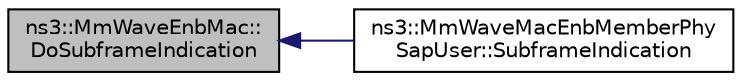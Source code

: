 digraph "ns3::MmWaveEnbMac::DoSubframeIndication"
{
  edge [fontname="Helvetica",fontsize="10",labelfontname="Helvetica",labelfontsize="10"];
  node [fontname="Helvetica",fontsize="10",shape=record];
  rankdir="LR";
  Node1 [label="ns3::MmWaveEnbMac::\lDoSubframeIndication",height=0.2,width=0.4,color="black", fillcolor="grey75", style="filled", fontcolor="black"];
  Node1 -> Node2 [dir="back",color="midnightblue",fontsize="10",style="solid"];
  Node2 [label="ns3::MmWaveMacEnbMemberPhy\lSapUser::SubframeIndication",height=0.2,width=0.4,color="black", fillcolor="white", style="filled",URL="$d1/d7b/classns3_1_1MmWaveMacEnbMemberPhySapUser.html#aa392156bf90b506ced929904b04fcded",tooltip="Trigger the start from a new frame (input from Phy layer) "];
}
